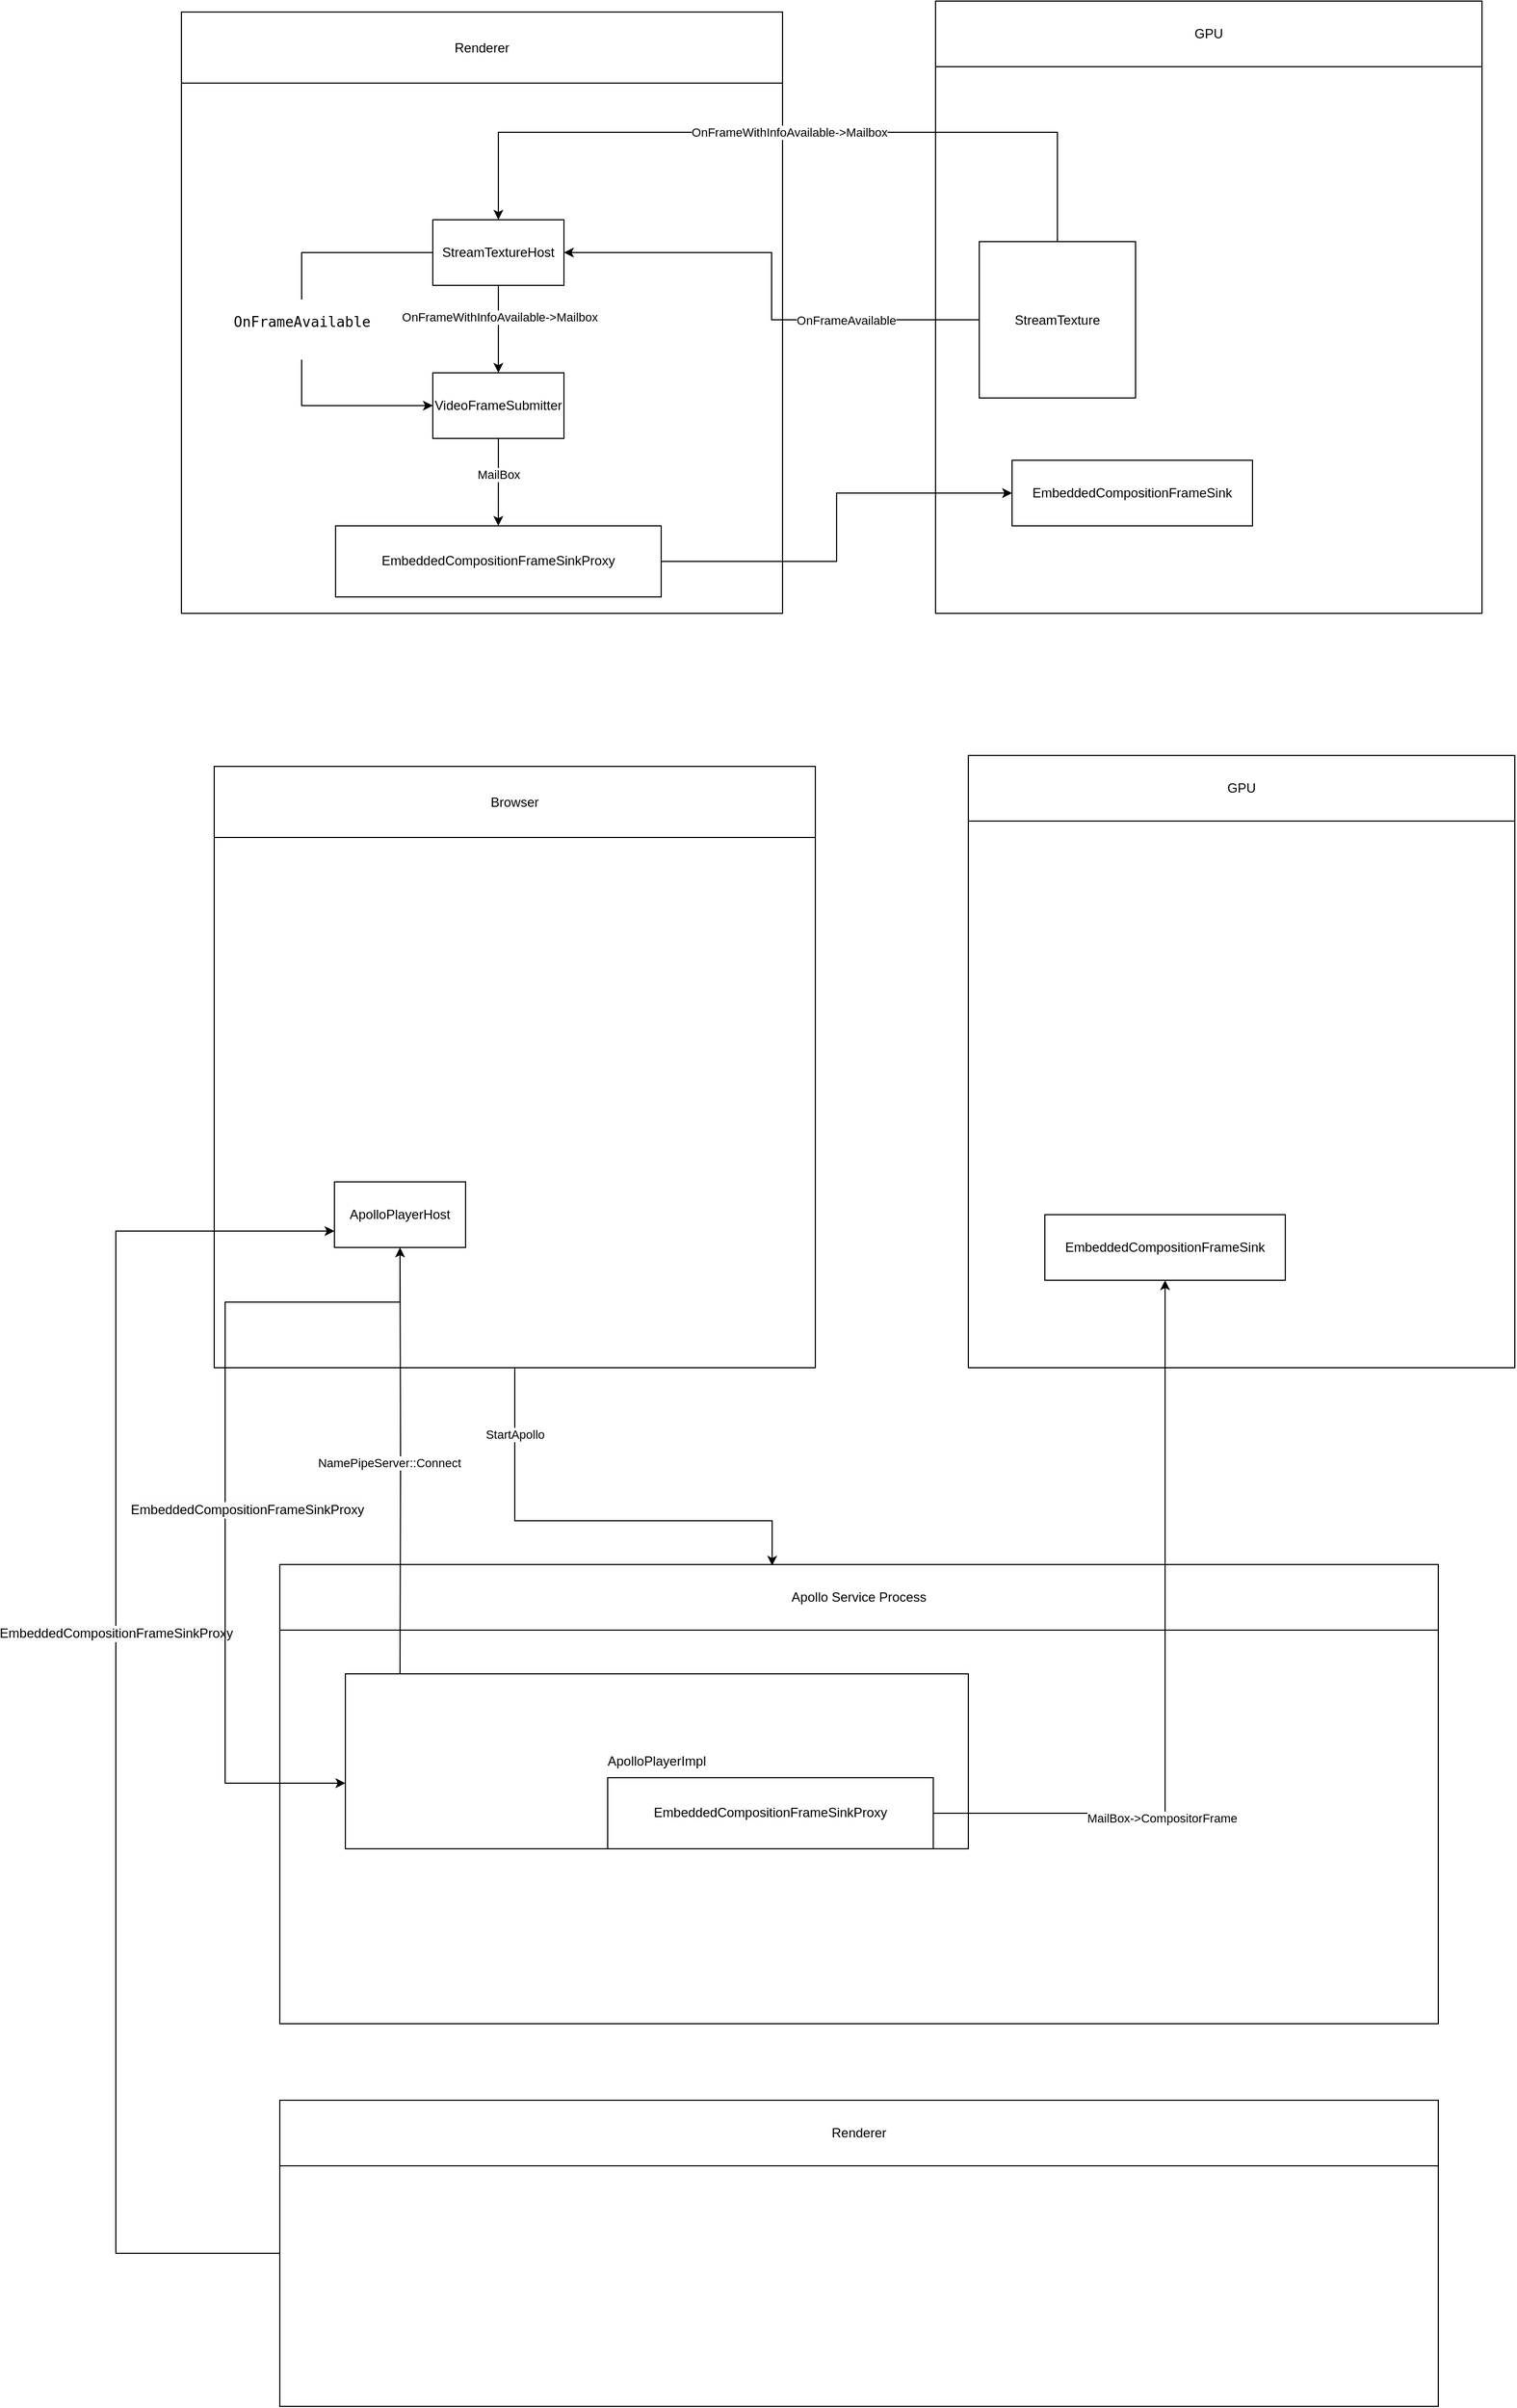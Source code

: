 <mxfile version="24.7.14">
  <diagram name="第 1 页" id="LiPbOftGQbgrzLmKm-nx">
    <mxGraphModel dx="2893" dy="1041" grid="1" gridSize="10" guides="1" tooltips="1" connect="1" arrows="1" fold="1" page="1" pageScale="1" pageWidth="827" pageHeight="1169" math="0" shadow="0">
      <root>
        <mxCell id="0" />
        <mxCell id="1" parent="0" />
        <mxCell id="ApiQ-BtPgv3KfkFpJTZq-10" value="" style="group" parent="1" vertex="1" connectable="0">
          <mxGeometry x="120" y="350" width="550" height="550" as="geometry" />
        </mxCell>
        <mxCell id="ApiQ-BtPgv3KfkFpJTZq-8" value="" style="whiteSpace=wrap;html=1;aspect=fixed;align=left;" parent="ApiQ-BtPgv3KfkFpJTZq-10" vertex="1">
          <mxGeometry width="550" height="550" as="geometry" />
        </mxCell>
        <mxCell id="ApiQ-BtPgv3KfkFpJTZq-9" value="Renderer" style="rounded=0;whiteSpace=wrap;html=1;" parent="ApiQ-BtPgv3KfkFpJTZq-10" vertex="1">
          <mxGeometry width="550" height="65" as="geometry" />
        </mxCell>
        <mxCell id="ApiQ-BtPgv3KfkFpJTZq-16" value="EmbeddedCompositionFrameSinkProxy" style="whiteSpace=wrap;html=1;rounded=0;" parent="ApiQ-BtPgv3KfkFpJTZq-10" vertex="1">
          <mxGeometry x="141.043" y="469.997" width="297.917" height="65" as="geometry" />
        </mxCell>
        <mxCell id="ApiQ-BtPgv3KfkFpJTZq-3" value="" style="edgeStyle=orthogonalEdgeStyle;rounded=0;orthogonalLoop=1;jettySize=auto;html=1;" parent="1" source="ApiQ-BtPgv3KfkFpJTZq-1" target="ApiQ-BtPgv3KfkFpJTZq-2" edge="1">
          <mxGeometry relative="1" as="geometry" />
        </mxCell>
        <mxCell id="ApiQ-BtPgv3KfkFpJTZq-4" value="OnFrameWithInfoAvailable-&amp;gt;Mailbox" style="edgeLabel;html=1;align=center;verticalAlign=middle;resizable=0;points=[];" parent="ApiQ-BtPgv3KfkFpJTZq-3" vertex="1" connectable="0">
          <mxGeometry x="-0.275" y="1" relative="1" as="geometry">
            <mxPoint as="offset" />
          </mxGeometry>
        </mxCell>
        <UserObject label="&#xa;&lt;a style=&quot;margin: 0px; padding: 0px; box-sizing: border-box; border-color: var(--border); color: inherit; text-decoration: none; font-family: monospace; font-size: medium; font-style: normal; font-variant-ligatures: normal; font-variant-caps: normal; font-weight: 400; letter-spacing: normal; orphans: 2; text-align: start; text-indent: 0px; text-transform: none; widows: 2; word-spacing: 0px; -webkit-text-stroke-width: 0px; white-space: pre; background-color: rgb(255, 255, 255);&quot; data-key=&quot;89&quot; href=&quot;https://source.chromium.org/chromium/chromium/src/+/main:content/renderer/media/android/stream_texture_factory.cc;drc=a150b50c0ff706af12c449c7fccd3cf2745e2061;bpv=1;bpt=1;l=84?gsn=OnFrameAvailable&amp;amp;gs=KYTHE%3A%2F%2Fkythe%3A%2F%2Fchromium.googlesource.com%2Fcodesearch%2Fchromium%2Fsrc%2F%2Fmain%3Flang%3Dc%252B%252B%3Fpath%3Dcontent%2Frenderer%2Fmedia%2Fandroid%2Fstream_texture_factory.cc%23bQwde8pxGFe8QK5NosUgznehglTQKpOsqDOtcCwnv28&quot; class=&quot;xrefs-decoration&quot;&gt;OnFrameAvailable&lt;/a&gt;&#xa;&#xa;" link="&#xa;&lt;a style=&quot;margin: 0px; padding: 0px; box-sizing: border-box; border-color: var(--border); color: inherit; text-decoration: none; font-family: monospace; font-size: medium; font-style: normal; font-variant-ligatures: normal; font-variant-caps: normal; font-weight: 400; letter-spacing: normal; orphans: 2; text-align: start; text-indent: 0px; text-transform: none; widows: 2; word-spacing: 0px; -webkit-text-stroke-width: 0px; white-space: pre; background-color: rgb(255, 255, 255);&quot; data-key=&quot;89&quot; href=&quot;https://source.chromium.org/chromium/chromium/src/+/main:content/renderer/media/android/stream_texture_factory.cc;drc=a150b50c0ff706af12c449c7fccd3cf2745e2061;bpv=1;bpt=1;l=84?gsn=OnFrameAvailable&amp;amp;gs=KYTHE%3A%2F%2Fkythe%3A%2F%2Fchromium.googlesource.com%2Fcodesearch%2Fchromium%2Fsrc%2F%2Fmain%3Flang%3Dc%252B%252B%3Fpath%3Dcontent%2Frenderer%2Fmedia%2Fandroid%2Fstream_texture_factory.cc%23bQwde8pxGFe8QK5NosUgznehglTQKpOsqDOtcCwnv28&quot; class=&quot;xrefs-decoration&quot;&gt;OnFrameAvailable&lt;/a&gt;&#xa;&#xa;" id="ApiQ-BtPgv3KfkFpJTZq-5">
          <mxCell style="edgeStyle=elbowEdgeStyle;rounded=0;orthogonalLoop=1;jettySize=auto;html=1;entryX=0;entryY=0.5;entryDx=0;entryDy=0;elbow=vertical;" parent="1" source="ApiQ-BtPgv3KfkFpJTZq-1" target="ApiQ-BtPgv3KfkFpJTZq-2" edge="1">
            <mxGeometry relative="1" as="geometry">
              <mxPoint x="260" y="690" as="targetPoint" />
              <Array as="points">
                <mxPoint x="230" y="640" />
              </Array>
              <mxPoint as="offset" />
            </mxGeometry>
          </mxCell>
        </UserObject>
        <mxCell id="ApiQ-BtPgv3KfkFpJTZq-1" value="StreamTextureHost" style="rounded=0;whiteSpace=wrap;html=1;" parent="1" vertex="1">
          <mxGeometry x="350" y="540" width="120" height="60" as="geometry" />
        </mxCell>
        <mxCell id="ApiQ-BtPgv3KfkFpJTZq-17" value="" style="edgeStyle=orthogonalEdgeStyle;rounded=0;orthogonalLoop=1;jettySize=auto;html=1;" parent="1" source="ApiQ-BtPgv3KfkFpJTZq-2" target="ApiQ-BtPgv3KfkFpJTZq-16" edge="1">
          <mxGeometry relative="1" as="geometry" />
        </mxCell>
        <mxCell id="ApiQ-BtPgv3KfkFpJTZq-20" value="MailBox" style="edgeLabel;html=1;align=center;verticalAlign=middle;resizable=0;points=[];" parent="ApiQ-BtPgv3KfkFpJTZq-17" vertex="1" connectable="0">
          <mxGeometry x="-0.192" relative="1" as="geometry">
            <mxPoint as="offset" />
          </mxGeometry>
        </mxCell>
        <mxCell id="ApiQ-BtPgv3KfkFpJTZq-2" value="VideoFrameSubmitter" style="whiteSpace=wrap;html=1;rounded=0;" parent="1" vertex="1">
          <mxGeometry x="350" y="680" width="120" height="60" as="geometry" />
        </mxCell>
        <mxCell id="ApiQ-BtPgv3KfkFpJTZq-21" value="" style="rounded=0;whiteSpace=wrap;html=1;" parent="1" vertex="1">
          <mxGeometry x="810" y="340" width="500" height="560" as="geometry" />
        </mxCell>
        <mxCell id="ApiQ-BtPgv3KfkFpJTZq-22" value="GPU" style="rounded=0;whiteSpace=wrap;html=1;" parent="1" vertex="1">
          <mxGeometry x="810" y="340" width="500" height="60" as="geometry" />
        </mxCell>
        <mxCell id="ApiQ-BtPgv3KfkFpJTZq-11" value="StreamTexture" style="whiteSpace=wrap;html=1;aspect=fixed;" parent="1" vertex="1">
          <mxGeometry x="850" y="560" width="143" height="143" as="geometry" />
        </mxCell>
        <mxCell id="ApiQ-BtPgv3KfkFpJTZq-18" value="EmbeddedCompositionFrameSink" style="whiteSpace=wrap;html=1;rounded=0;" parent="1" vertex="1">
          <mxGeometry x="880" y="760" width="220" height="60" as="geometry" />
        </mxCell>
        <UserObject label="OnFrameWithInfoAvailable-&amp;gt;Mailbox" link="&#xa;&lt;a style=&quot;forced-color-adjust: none; font-style: normal; font-variant-ligatures: normal; font-variant-caps: normal; font-weight: 400; letter-spacing: normal; orphans: 2; text-indent: 0px; text-transform: none; widows: 2; word-spacing: 0px; -webkit-text-stroke-width: 0px; white-space: pre; margin: 0px; padding: 0px; box-sizing: border-box; border-color: var(--border); text-decoration-line: none; font-family: monospace; font-size: medium; text-align: start;&quot; data-key=&quot;98&quot; href=&quot;https://source.chromium.org/chromium/chromium/src/+/main:content/renderer/media/android/stream_texture_factory.cc;drc=a150b50c0ff706af12c449c7fccd3cf2745e2061;bpv=1;bpt=1;l=90?gsn=OnFrameWithInfoAvailable&amp;amp;gs=KYTHE%3A%2F%2Fkythe%3A%2F%2Fchromium.googlesource.com%2Fcodesearch%2Fchromium%2Fsrc%2F%2Fmain%3Flang%3Dc%252B%252B%3Fpath%3Dcontent%2Frenderer%2Fmedia%2Fandroid%2Fstream_texture_factory.cc%23hpruNQi7dIm3cVIG2UPgs3AazQhBx6SGE2KFzJ-yTng&quot; class=&quot;xrefs-decoration&quot;&gt;OnFrameWithInfoAvailable&lt;/a&gt;&#xa;&#xa;" id="ApiQ-BtPgv3KfkFpJTZq-13">
          <mxCell style="edgeStyle=elbowEdgeStyle;rounded=0;orthogonalLoop=1;jettySize=auto;html=1;elbow=vertical;" parent="1" source="ApiQ-BtPgv3KfkFpJTZq-11" target="ApiQ-BtPgv3KfkFpJTZq-1" edge="1">
            <mxGeometry relative="1" as="geometry">
              <mxPoint x="860" y="450" as="targetPoint" />
              <Array as="points">
                <mxPoint x="640" y="460" />
              </Array>
            </mxGeometry>
          </mxCell>
        </UserObject>
        <mxCell id="ApiQ-BtPgv3KfkFpJTZq-19" value="" style="edgeStyle=orthogonalEdgeStyle;rounded=0;orthogonalLoop=1;jettySize=auto;html=1;" parent="1" source="ApiQ-BtPgv3KfkFpJTZq-16" target="ApiQ-BtPgv3KfkFpJTZq-18" edge="1">
          <mxGeometry relative="1" as="geometry" />
        </mxCell>
        <mxCell id="ApiQ-BtPgv3KfkFpJTZq-12" style="edgeStyle=orthogonalEdgeStyle;rounded=0;orthogonalLoop=1;jettySize=auto;html=1;" parent="1" source="ApiQ-BtPgv3KfkFpJTZq-11" target="ApiQ-BtPgv3KfkFpJTZq-1" edge="1">
          <mxGeometry relative="1" as="geometry" />
        </mxCell>
        <mxCell id="ApiQ-BtPgv3KfkFpJTZq-15" value="OnFrameAvailable" style="edgeLabel;html=1;align=center;verticalAlign=middle;resizable=0;points=[];" parent="ApiQ-BtPgv3KfkFpJTZq-12" vertex="1" connectable="0">
          <mxGeometry x="-0.444" y="1" relative="1" as="geometry">
            <mxPoint y="-1" as="offset" />
          </mxGeometry>
        </mxCell>
        <mxCell id="ApiQ-BtPgv3KfkFpJTZq-23" value="" style="group" parent="1" vertex="1" connectable="0">
          <mxGeometry x="150" y="1040" width="550" height="550" as="geometry" />
        </mxCell>
        <mxCell id="ApiQ-BtPgv3KfkFpJTZq-24" value="" style="whiteSpace=wrap;html=1;aspect=fixed;align=left;" parent="ApiQ-BtPgv3KfkFpJTZq-23" vertex="1">
          <mxGeometry width="550" height="550" as="geometry" />
        </mxCell>
        <mxCell id="ApiQ-BtPgv3KfkFpJTZq-25" value="Browser" style="rounded=0;whiteSpace=wrap;html=1;" parent="ApiQ-BtPgv3KfkFpJTZq-23" vertex="1">
          <mxGeometry width="550" height="65" as="geometry" />
        </mxCell>
        <mxCell id="VT69-K9v5CHWKR-Tkk89-3" value="ApolloPlayerHost" style="rounded=0;whiteSpace=wrap;html=1;" parent="ApiQ-BtPgv3KfkFpJTZq-23" vertex="1">
          <mxGeometry x="110" y="380" width="120" height="60" as="geometry" />
        </mxCell>
        <mxCell id="ApiQ-BtPgv3KfkFpJTZq-34" value="" style="rounded=0;whiteSpace=wrap;html=1;" parent="1" vertex="1">
          <mxGeometry x="840" y="1030" width="500" height="560" as="geometry" />
        </mxCell>
        <mxCell id="ApiQ-BtPgv3KfkFpJTZq-35" value="GPU" style="rounded=0;whiteSpace=wrap;html=1;" parent="1" vertex="1">
          <mxGeometry x="840" y="1030" width="500" height="60" as="geometry" />
        </mxCell>
        <mxCell id="ApiQ-BtPgv3KfkFpJTZq-37" value="EmbeddedCompositionFrameSink" style="whiteSpace=wrap;html=1;rounded=0;" parent="1" vertex="1">
          <mxGeometry x="910" y="1450" width="220" height="60" as="geometry" />
        </mxCell>
        <mxCell id="ApiQ-BtPgv3KfkFpJTZq-49" value="" style="rounded=0;whiteSpace=wrap;html=1;" parent="1" vertex="1">
          <mxGeometry x="210" y="1770" width="1060" height="420" as="geometry" />
        </mxCell>
        <mxCell id="ApiQ-BtPgv3KfkFpJTZq-50" value="Apollo Service Process" style="rounded=0;whiteSpace=wrap;html=1;" parent="1" vertex="1">
          <mxGeometry x="210" y="1770" width="1060" height="60" as="geometry" />
        </mxCell>
        <mxCell id="VT69-K9v5CHWKR-Tkk89-4" value="ApolloPlayerImpl" style="rounded=0;whiteSpace=wrap;html=1;" parent="1" vertex="1">
          <mxGeometry x="270" y="1870" width="570" height="160" as="geometry" />
        </mxCell>
        <mxCell id="VT69-K9v5CHWKR-Tkk89-1" style="edgeStyle=orthogonalEdgeStyle;rounded=0;orthogonalLoop=1;jettySize=auto;html=1;" parent="1" target="VT69-K9v5CHWKR-Tkk89-3" edge="1">
          <mxGeometry relative="1" as="geometry">
            <mxPoint x="320" y="1870" as="sourcePoint" />
          </mxGeometry>
        </mxCell>
        <mxCell id="VT69-K9v5CHWKR-Tkk89-2" value="NamePipeServer::Connect" style="edgeLabel;html=1;align=center;verticalAlign=middle;resizable=0;points=[];" parent="VT69-K9v5CHWKR-Tkk89-1" vertex="1" connectable="0">
          <mxGeometry x="0.728" y="-1" relative="1" as="geometry">
            <mxPoint x="-11" y="144" as="offset" />
          </mxGeometry>
        </mxCell>
        <mxCell id="ApiQ-BtPgv3KfkFpJTZq-26" value="EmbeddedCompositionFrameSinkProxy" style="whiteSpace=wrap;html=1;rounded=0;" parent="1" vertex="1">
          <mxGeometry x="510.003" y="1964.997" width="297.917" height="65" as="geometry" />
        </mxCell>
        <mxCell id="ApiQ-BtPgv3KfkFpJTZq-46" style="edgeStyle=orthogonalEdgeStyle;rounded=0;orthogonalLoop=1;jettySize=auto;html=1;entryX=0.425;entryY=0.017;entryDx=0;entryDy=0;entryPerimeter=0;" parent="1" source="ApiQ-BtPgv3KfkFpJTZq-24" target="ApiQ-BtPgv3KfkFpJTZq-50" edge="1">
          <mxGeometry relative="1" as="geometry">
            <Array as="points">
              <mxPoint x="425" y="1730" />
              <mxPoint x="661" y="1730" />
            </Array>
          </mxGeometry>
        </mxCell>
        <mxCell id="ApiQ-BtPgv3KfkFpJTZq-47" value="StartApollo" style="edgeLabel;html=1;align=center;verticalAlign=middle;resizable=0;points=[];" parent="ApiQ-BtPgv3KfkFpJTZq-46" vertex="1" connectable="0">
          <mxGeometry x="-0.709" relative="1" as="geometry">
            <mxPoint as="offset" />
          </mxGeometry>
        </mxCell>
        <mxCell id="ApiQ-BtPgv3KfkFpJTZq-39" value="" style="edgeStyle=orthogonalEdgeStyle;rounded=0;orthogonalLoop=1;jettySize=auto;html=1;" parent="1" source="ApiQ-BtPgv3KfkFpJTZq-26" target="ApiQ-BtPgv3KfkFpJTZq-37" edge="1">
          <mxGeometry relative="1" as="geometry" />
        </mxCell>
        <mxCell id="ApiQ-BtPgv3KfkFpJTZq-48" value="MailBox-&amp;gt;CompositorFrame" style="edgeLabel;html=1;align=center;verticalAlign=middle;resizable=0;points=[];" parent="ApiQ-BtPgv3KfkFpJTZq-39" vertex="1" connectable="0">
          <mxGeometry x="-0.403" y="-4" relative="1" as="geometry">
            <mxPoint as="offset" />
          </mxGeometry>
        </mxCell>
        <mxCell id="6FfyLY4qhnQhDJXbiEtS-3" style="edgeStyle=orthogonalEdgeStyle;rounded=0;orthogonalLoop=1;jettySize=auto;html=1;entryX=0;entryY=0.75;entryDx=0;entryDy=0;" edge="1" parent="1" source="6FfyLY4qhnQhDJXbiEtS-1" target="VT69-K9v5CHWKR-Tkk89-3">
          <mxGeometry relative="1" as="geometry">
            <mxPoint x="80" y="1460" as="targetPoint" />
            <Array as="points">
              <mxPoint x="60" y="2400" />
              <mxPoint x="60" y="1465" />
            </Array>
          </mxGeometry>
        </mxCell>
        <mxCell id="6FfyLY4qhnQhDJXbiEtS-4" value="&lt;span style=&quot;font-size: 12px; text-wrap: wrap; background-color: rgb(251, 251, 251);&quot;&gt;EmbeddedCompositionFrameSinkProxy&lt;/span&gt;" style="edgeLabel;html=1;align=center;verticalAlign=middle;resizable=0;points=[];" vertex="1" connectable="0" parent="6FfyLY4qhnQhDJXbiEtS-3">
          <mxGeometry x="0.116" relative="1" as="geometry">
            <mxPoint as="offset" />
          </mxGeometry>
        </mxCell>
        <mxCell id="6FfyLY4qhnQhDJXbiEtS-1" value="" style="rounded=0;whiteSpace=wrap;html=1;" vertex="1" parent="1">
          <mxGeometry x="210" y="2260" width="1060" height="280" as="geometry" />
        </mxCell>
        <mxCell id="6FfyLY4qhnQhDJXbiEtS-2" value="Renderer" style="rounded=0;whiteSpace=wrap;html=1;" vertex="1" parent="1">
          <mxGeometry x="210" y="2260" width="1060" height="60" as="geometry" />
        </mxCell>
        <mxCell id="6FfyLY4qhnQhDJXbiEtS-6" style="edgeStyle=orthogonalEdgeStyle;rounded=0;orthogonalLoop=1;jettySize=auto;html=1;entryX=0;entryY=0.625;entryDx=0;entryDy=0;entryPerimeter=0;" edge="1" parent="1" source="VT69-K9v5CHWKR-Tkk89-3" target="VT69-K9v5CHWKR-Tkk89-4">
          <mxGeometry relative="1" as="geometry">
            <Array as="points">
              <mxPoint x="320" y="1530" />
              <mxPoint x="160" y="1530" />
              <mxPoint x="160" y="1970" />
            </Array>
          </mxGeometry>
        </mxCell>
        <mxCell id="6FfyLY4qhnQhDJXbiEtS-7" value="&lt;span style=&quot;font-size: 12px; text-wrap: wrap; background-color: rgb(251, 251, 251);&quot;&gt;EmbeddedCompositionFrameSinkProxy&lt;/span&gt;" style="edgeLabel;html=1;align=center;verticalAlign=middle;resizable=0;points=[];" vertex="1" connectable="0" parent="6FfyLY4qhnQhDJXbiEtS-6">
          <mxGeometry x="-0.018" y="1" relative="1" as="geometry">
            <mxPoint x="19" y="27" as="offset" />
          </mxGeometry>
        </mxCell>
      </root>
    </mxGraphModel>
  </diagram>
</mxfile>
